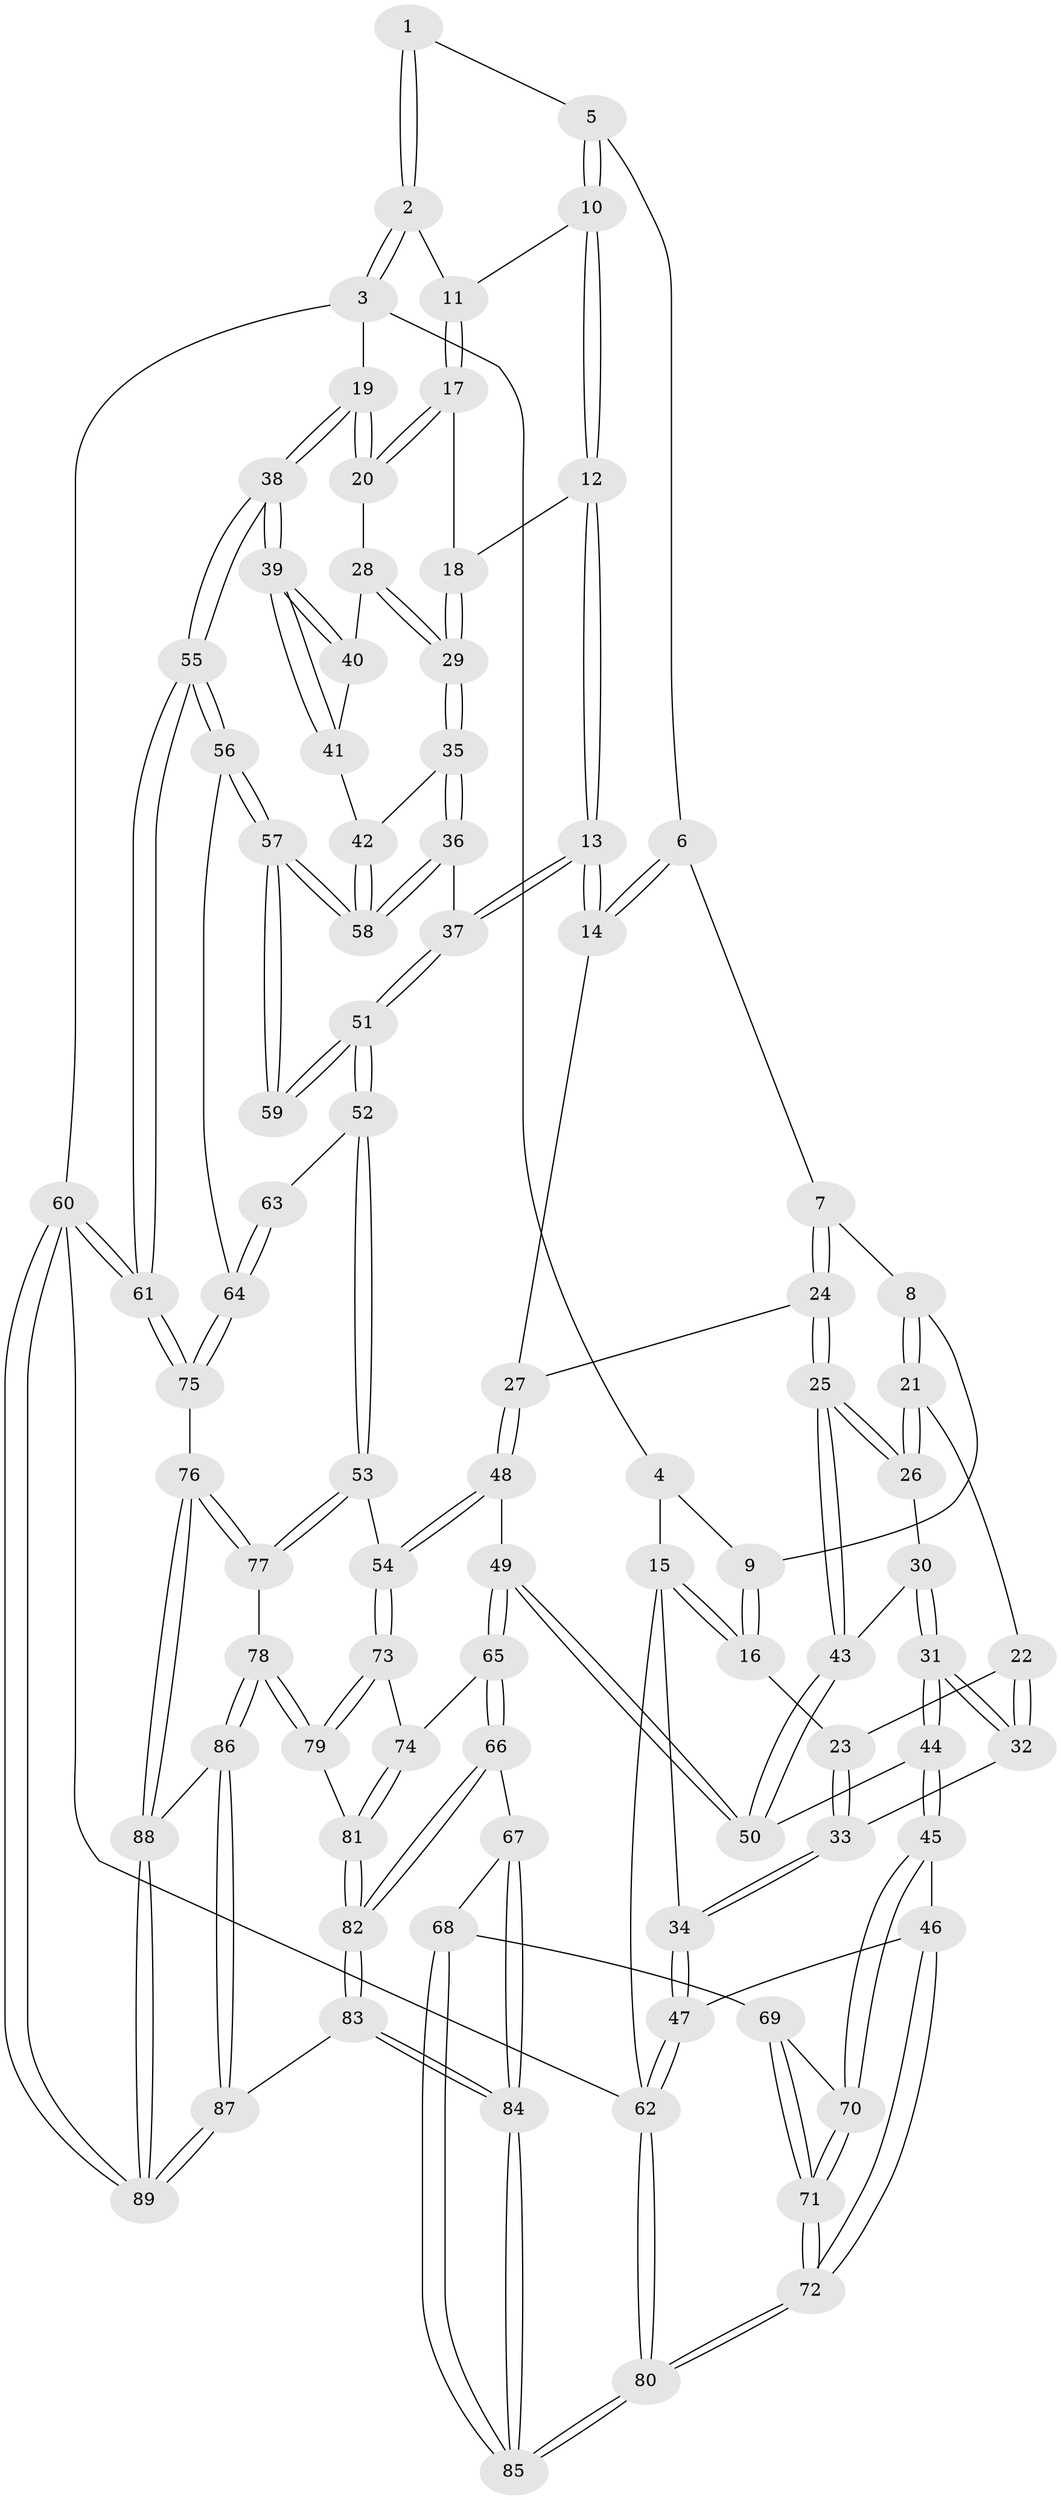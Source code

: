 // Generated by graph-tools (version 1.1) at 2025/00/03/09/25 05:00:29]
// undirected, 89 vertices, 219 edges
graph export_dot {
graph [start="1"]
  node [color=gray90,style=filled];
  1 [pos="+0.5827629370046755+0"];
  2 [pos="+1+0"];
  3 [pos="+1+0"];
  4 [pos="+0.2782568421885669+0"];
  5 [pos="+0.5893597476270698+0"];
  6 [pos="+0.5687622961080798+0.005675531825165651"];
  7 [pos="+0.4490219234416341+0.1835053224180792"];
  8 [pos="+0.26745685975311656+0.05140913589879419"];
  9 [pos="+0.2456497994323214+0"];
  10 [pos="+0.7040043215633959+0.12213290351137325"];
  11 [pos="+0.902955666218783+0.09874297665347832"];
  12 [pos="+0.7090150488174685+0.21058579322500118"];
  13 [pos="+0.6660675638377054+0.33672008228641165"];
  14 [pos="+0.5790416488857857+0.3119460973105431"];
  15 [pos="+0+0.22335451373526086"];
  16 [pos="+0.061644843978551585+0.16372585932517628"];
  17 [pos="+0.8995375173537841+0.11684564782507681"];
  18 [pos="+0.8819344277211507+0.15942374396142456"];
  19 [pos="+1+0.2778560883012265"];
  20 [pos="+1+0.26112459098813867"];
  21 [pos="+0.27982916883205455+0.20246480455363852"];
  22 [pos="+0.18992733446466342+0.22940843748452633"];
  23 [pos="+0.1065591605580801+0.22555466156807225"];
  24 [pos="+0.47988034668751534+0.31307982744796653"];
  25 [pos="+0.46452117611802324+0.32104354881102537"];
  26 [pos="+0.2837917541453468+0.21752974646452378"];
  27 [pos="+0.5506251869966826+0.3140391977968951"];
  28 [pos="+0.8909401612160688+0.29867038158777265"];
  29 [pos="+0.8783162621536006+0.2988856837089379"];
  30 [pos="+0.2247372005906946+0.3336966985537601"];
  31 [pos="+0.18896321769607452+0.3728593929221428"];
  32 [pos="+0.16560000538492659+0.3539537225059115"];
  33 [pos="+0.16495702720966027+0.353486220333832"];
  34 [pos="+0+0.33372161537405964"];
  35 [pos="+0.8212790920748+0.35790757175555915"];
  36 [pos="+0.751109552316639+0.3842168313326449"];
  37 [pos="+0.7114327142420274+0.38473026050289894"];
  38 [pos="+1+0.4785461301188683"];
  39 [pos="+1+0.46983728539031683"];
  40 [pos="+0.9647141740809037+0.343666459384823"];
  41 [pos="+0.9547860942783443+0.427660542860619"];
  42 [pos="+0.932165495766929+0.4243494455398671"];
  43 [pos="+0.4557197163618397+0.33247706117232784"];
  44 [pos="+0.21419598722583222+0.5134676849958143"];
  45 [pos="+0.1620156666052903+0.5509706474051116"];
  46 [pos="+0.08035418925100468+0.5564857243036494"];
  47 [pos="+0+0.5156775741370193"];
  48 [pos="+0.5090688241547376+0.5957310943118589"];
  49 [pos="+0.402241631191307+0.5854101529847574"];
  50 [pos="+0.3517141722649264+0.5310803387058981"];
  51 [pos="+0.6560020561196398+0.5683258767275347"];
  52 [pos="+0.6371427664578174+0.5977019998254786"];
  53 [pos="+0.6242183828213165+0.61195765601876"];
  54 [pos="+0.5976111595135923+0.6133905742604778"];
  55 [pos="+1+0.6279800401373363"];
  56 [pos="+0.9805528803975228+0.6338493192570742"];
  57 [pos="+0.9075328858725156+0.5832575557518298"];
  58 [pos="+0.9019447767604999+0.5713872561679223"];
  59 [pos="+0.84434620076785+0.5947445257149248"];
  60 [pos="+1+1"];
  61 [pos="+1+1"];
  62 [pos="+0+1"];
  63 [pos="+0.7979274940369497+0.6596838773941303"];
  64 [pos="+0.8508137736218472+0.7542955774027217"];
  65 [pos="+0.37386733686197415+0.7483325694425649"];
  66 [pos="+0.36740995338623017+0.7556600696355368"];
  67 [pos="+0.3362266022500776+0.7706361644159846"];
  68 [pos="+0.27679396419826635+0.7825684276894976"];
  69 [pos="+0.22060969703686378+0.7289962827359914"];
  70 [pos="+0.1658272648678046+0.5834606396248067"];
  71 [pos="+0.09669909829711755+0.7984274900998404"];
  72 [pos="+0.014653622130755804+0.9091432873802091"];
  73 [pos="+0.5188401025802646+0.7545825666428648"];
  74 [pos="+0.42196424851544917+0.7668952969265539"];
  75 [pos="+0.8119043781271+0.8182431592502488"];
  76 [pos="+0.800101971446988+0.8218708824904077"];
  77 [pos="+0.6877378417892643+0.7758379542993427"];
  78 [pos="+0.6149404558261781+0.840833584456748"];
  79 [pos="+0.542956009058703+0.8161134276627685"];
  80 [pos="+0+1"];
  81 [pos="+0.49028805550367066+0.8336357983292955"];
  82 [pos="+0.4456264606153533+0.980813681497604"];
  83 [pos="+0.45170899275977444+1"];
  84 [pos="+0.32749256273648397+1"];
  85 [pos="+0+1"];
  86 [pos="+0.6068227246692655+0.8727174802434382"];
  87 [pos="+0.4607061958129563+1"];
  88 [pos="+0.7565067836955266+0.9890417056265164"];
  89 [pos="+0.7417113433016943+1"];
  1 -- 2;
  1 -- 2;
  1 -- 5;
  2 -- 3;
  2 -- 3;
  2 -- 11;
  3 -- 4;
  3 -- 19;
  3 -- 60;
  4 -- 9;
  4 -- 15;
  5 -- 6;
  5 -- 10;
  5 -- 10;
  6 -- 7;
  6 -- 14;
  6 -- 14;
  7 -- 8;
  7 -- 24;
  7 -- 24;
  8 -- 9;
  8 -- 21;
  8 -- 21;
  9 -- 16;
  9 -- 16;
  10 -- 11;
  10 -- 12;
  10 -- 12;
  11 -- 17;
  11 -- 17;
  12 -- 13;
  12 -- 13;
  12 -- 18;
  13 -- 14;
  13 -- 14;
  13 -- 37;
  13 -- 37;
  14 -- 27;
  15 -- 16;
  15 -- 16;
  15 -- 34;
  15 -- 62;
  16 -- 23;
  17 -- 18;
  17 -- 20;
  17 -- 20;
  18 -- 29;
  18 -- 29;
  19 -- 20;
  19 -- 20;
  19 -- 38;
  19 -- 38;
  20 -- 28;
  21 -- 22;
  21 -- 26;
  21 -- 26;
  22 -- 23;
  22 -- 32;
  22 -- 32;
  23 -- 33;
  23 -- 33;
  24 -- 25;
  24 -- 25;
  24 -- 27;
  25 -- 26;
  25 -- 26;
  25 -- 43;
  25 -- 43;
  26 -- 30;
  27 -- 48;
  27 -- 48;
  28 -- 29;
  28 -- 29;
  28 -- 40;
  29 -- 35;
  29 -- 35;
  30 -- 31;
  30 -- 31;
  30 -- 43;
  31 -- 32;
  31 -- 32;
  31 -- 44;
  31 -- 44;
  32 -- 33;
  33 -- 34;
  33 -- 34;
  34 -- 47;
  34 -- 47;
  35 -- 36;
  35 -- 36;
  35 -- 42;
  36 -- 37;
  36 -- 58;
  36 -- 58;
  37 -- 51;
  37 -- 51;
  38 -- 39;
  38 -- 39;
  38 -- 55;
  38 -- 55;
  39 -- 40;
  39 -- 40;
  39 -- 41;
  39 -- 41;
  40 -- 41;
  41 -- 42;
  42 -- 58;
  42 -- 58;
  43 -- 50;
  43 -- 50;
  44 -- 45;
  44 -- 45;
  44 -- 50;
  45 -- 46;
  45 -- 70;
  45 -- 70;
  46 -- 47;
  46 -- 72;
  46 -- 72;
  47 -- 62;
  47 -- 62;
  48 -- 49;
  48 -- 54;
  48 -- 54;
  49 -- 50;
  49 -- 50;
  49 -- 65;
  49 -- 65;
  51 -- 52;
  51 -- 52;
  51 -- 59;
  51 -- 59;
  52 -- 53;
  52 -- 53;
  52 -- 63;
  53 -- 54;
  53 -- 77;
  53 -- 77;
  54 -- 73;
  54 -- 73;
  55 -- 56;
  55 -- 56;
  55 -- 61;
  55 -- 61;
  56 -- 57;
  56 -- 57;
  56 -- 64;
  57 -- 58;
  57 -- 58;
  57 -- 59;
  57 -- 59;
  60 -- 61;
  60 -- 61;
  60 -- 89;
  60 -- 89;
  60 -- 62;
  61 -- 75;
  61 -- 75;
  62 -- 80;
  62 -- 80;
  63 -- 64;
  63 -- 64;
  64 -- 75;
  64 -- 75;
  65 -- 66;
  65 -- 66;
  65 -- 74;
  66 -- 67;
  66 -- 82;
  66 -- 82;
  67 -- 68;
  67 -- 84;
  67 -- 84;
  68 -- 69;
  68 -- 85;
  68 -- 85;
  69 -- 70;
  69 -- 71;
  69 -- 71;
  70 -- 71;
  70 -- 71;
  71 -- 72;
  71 -- 72;
  72 -- 80;
  72 -- 80;
  73 -- 74;
  73 -- 79;
  73 -- 79;
  74 -- 81;
  74 -- 81;
  75 -- 76;
  76 -- 77;
  76 -- 77;
  76 -- 88;
  76 -- 88;
  77 -- 78;
  78 -- 79;
  78 -- 79;
  78 -- 86;
  78 -- 86;
  79 -- 81;
  80 -- 85;
  80 -- 85;
  81 -- 82;
  81 -- 82;
  82 -- 83;
  82 -- 83;
  83 -- 84;
  83 -- 84;
  83 -- 87;
  84 -- 85;
  84 -- 85;
  86 -- 87;
  86 -- 87;
  86 -- 88;
  87 -- 89;
  87 -- 89;
  88 -- 89;
  88 -- 89;
}
